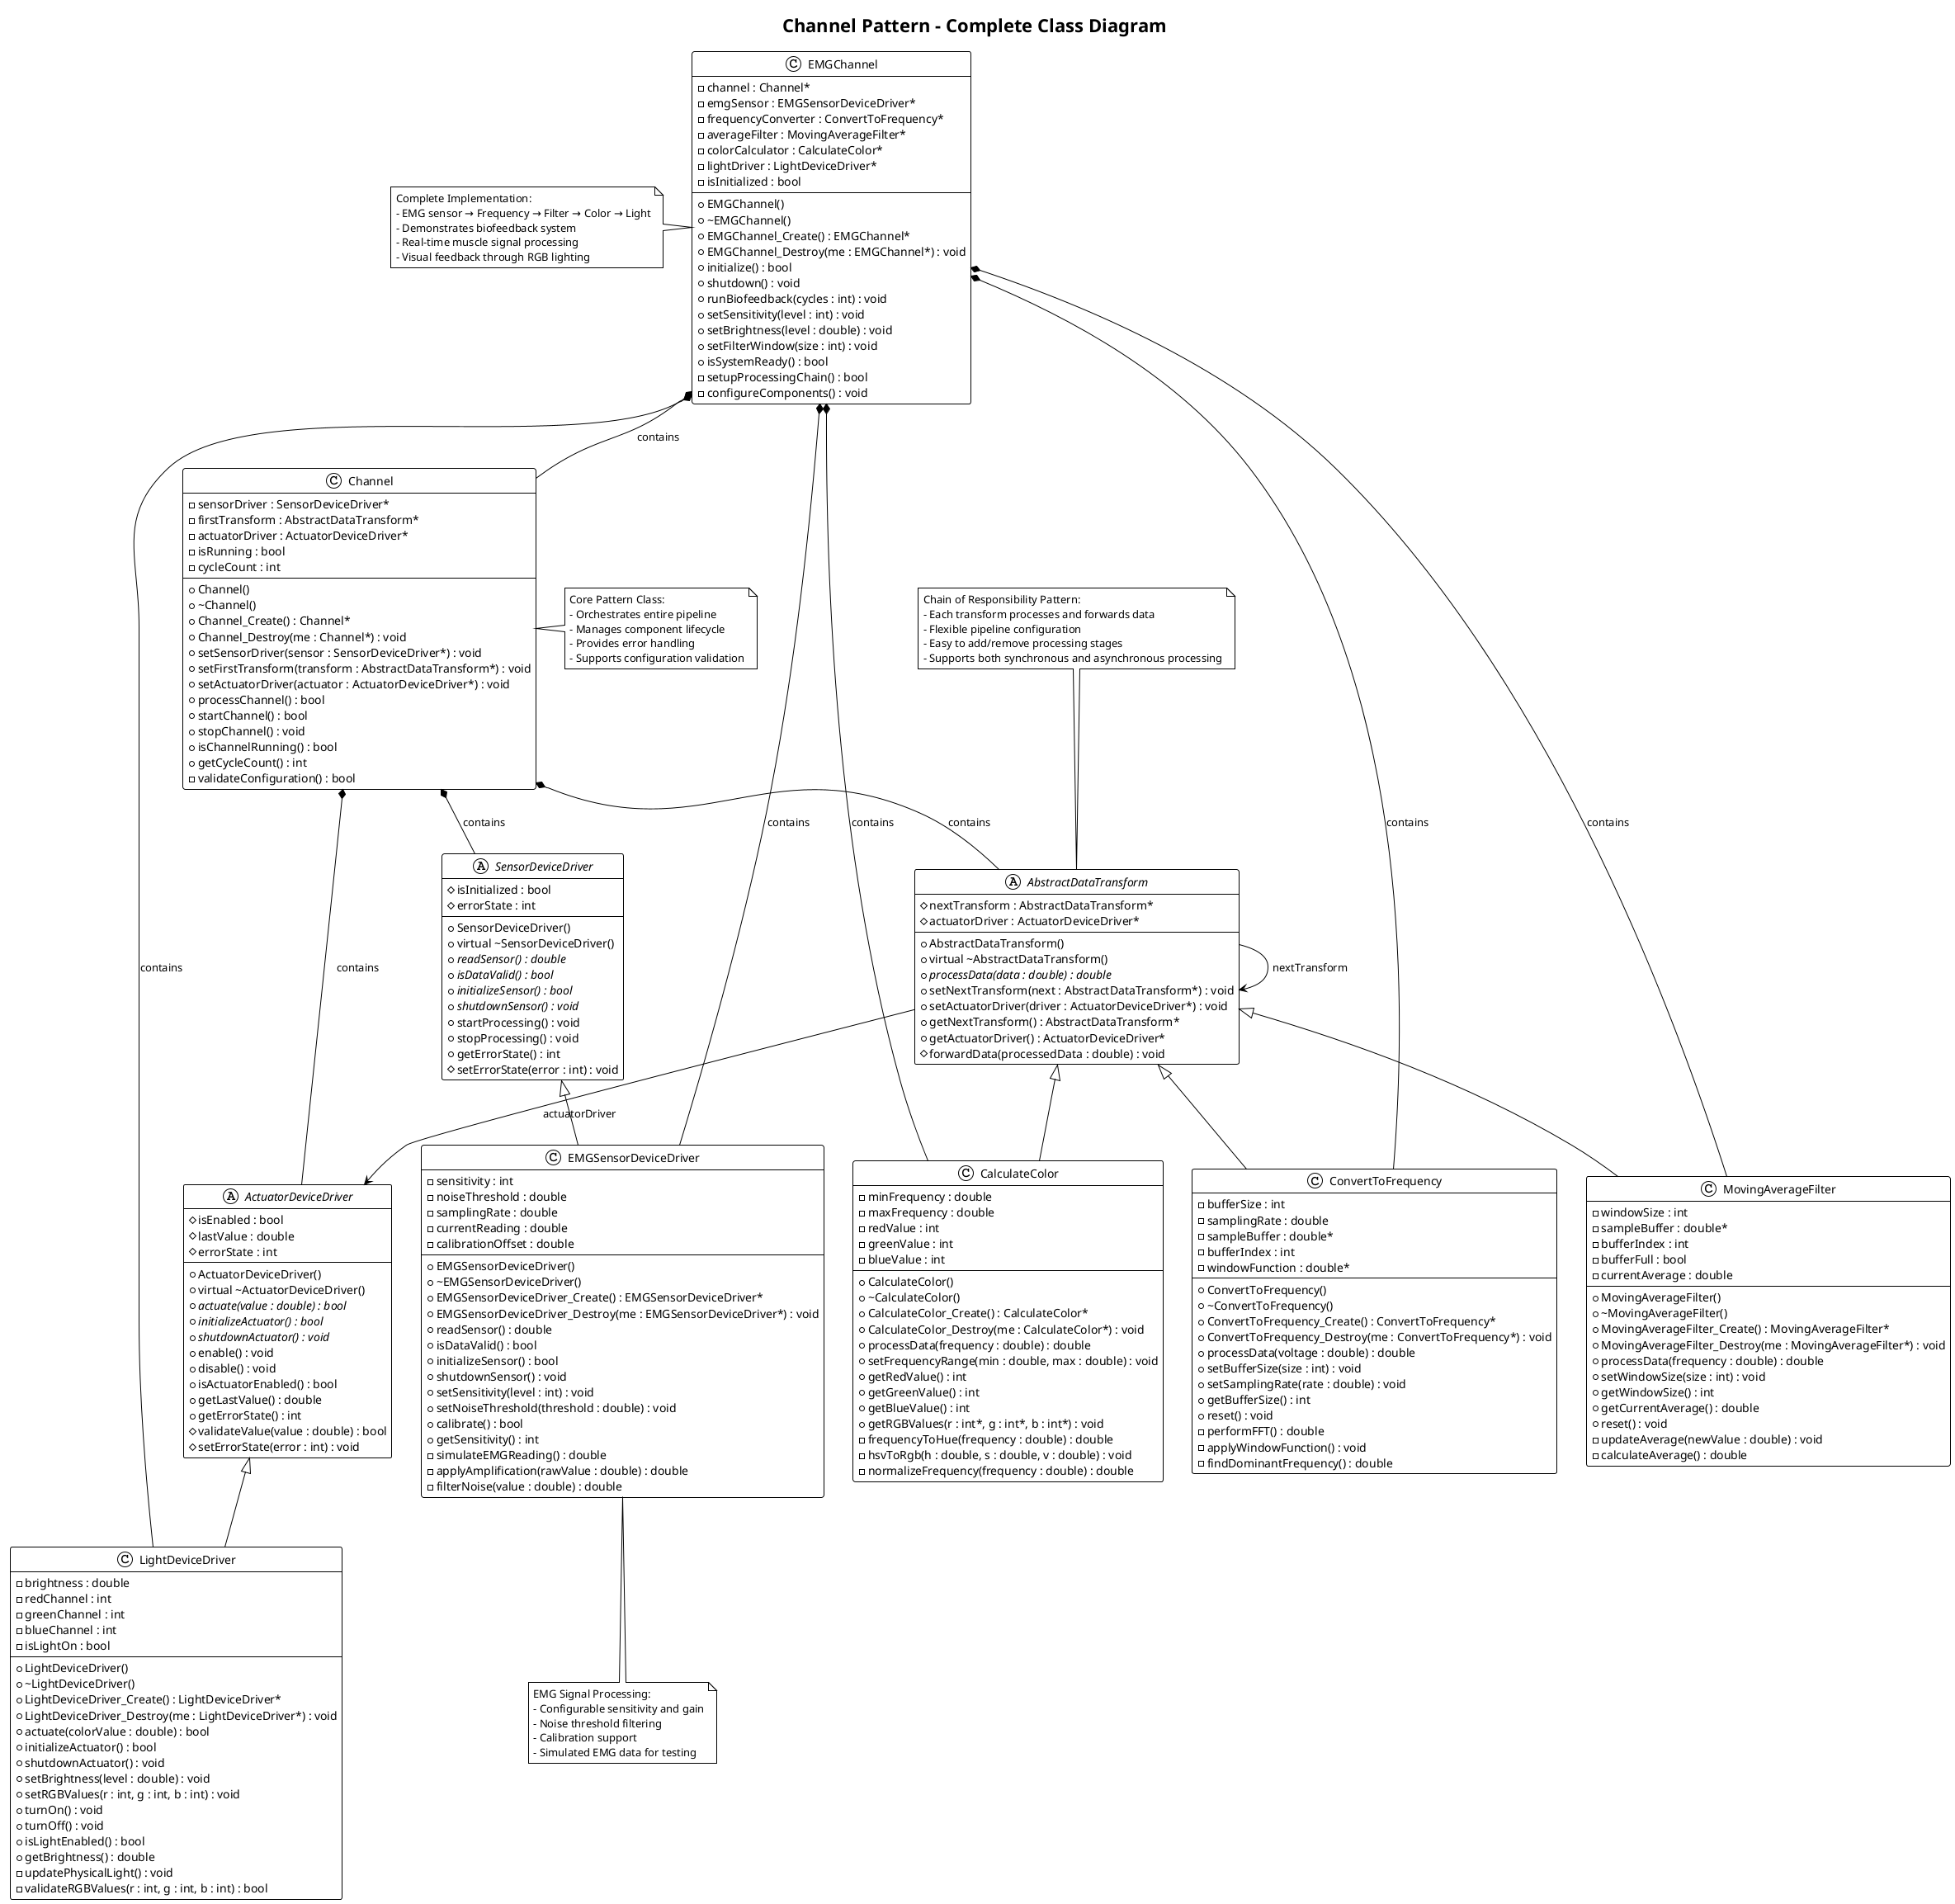 @startuml ChannelPattern_ClassDiagram

!theme plain

title Channel Pattern - Complete Class Diagram

' Abstract base classes
abstract class AbstractDataTransform {
    # nextTransform : AbstractDataTransform*
    # actuatorDriver : ActuatorDeviceDriver*
    
    + AbstractDataTransform()
    + virtual ~AbstractDataTransform()
    + {abstract} processData(data : double) : double
    + setNextTransform(next : AbstractDataTransform*) : void
    + setActuatorDriver(driver : ActuatorDeviceDriver*) : void
    + getNextTransform() : AbstractDataTransform*
    + getActuatorDriver() : ActuatorDeviceDriver*
    # forwardData(processedData : double) : void
}

abstract class SensorDeviceDriver {
    # isInitialized : bool
    # errorState : int
    
    + SensorDeviceDriver()
    + virtual ~SensorDeviceDriver()
    + {abstract} readSensor() : double
    + {abstract} isDataValid() : bool
    + {abstract} initializeSensor() : bool
    + {abstract} shutdownSensor() : void
    + startProcessing() : void
    + stopProcessing() : void
    + getErrorState() : int
    # setErrorState(error : int) : void
}

abstract class ActuatorDeviceDriver {
    # isEnabled : bool
    # lastValue : double
    # errorState : int
    
    + ActuatorDeviceDriver()
    + virtual ~ActuatorDeviceDriver()
    + {abstract} actuate(value : double) : bool
    + {abstract} initializeActuator() : bool
    + {abstract} shutdownActuator() : void
    + enable() : void
    + disable() : void
    + isActuatorEnabled() : bool
    + getLastValue() : double
    + getErrorState() : int
    # validateValue(value : double) : bool
    # setErrorState(error : int) : void
}

' Core Channel class
class Channel {
    - sensorDriver : SensorDeviceDriver*
    - firstTransform : AbstractDataTransform*
    - actuatorDriver : ActuatorDeviceDriver*
    - isRunning : bool
    - cycleCount : int
    
    + Channel()
    + ~Channel()
    + Channel_Create() : Channel*
    + Channel_Destroy(me : Channel*) : void
    + setSensorDriver(sensor : SensorDeviceDriver*) : void
    + setFirstTransform(transform : AbstractDataTransform*) : void
    + setActuatorDriver(actuator : ActuatorDeviceDriver*) : void
    + processChannel() : bool
    + startChannel() : bool
    + stopChannel() : void
    + isChannelRunning() : bool
    + getCycleCount() : int
    - validateConfiguration() : bool
}

' EMG Sensor Implementation
class EMGSensorDeviceDriver {
    - sensitivity : int
    - noiseThreshold : double
    - samplingRate : double
    - currentReading : double
    - calibrationOffset : double
    
    + EMGSensorDeviceDriver()
    + ~EMGSensorDeviceDriver()
    + EMGSensorDeviceDriver_Create() : EMGSensorDeviceDriver*
    + EMGSensorDeviceDriver_Destroy(me : EMGSensorDeviceDriver*) : void
    + readSensor() : double
    + isDataValid() : bool
    + initializeSensor() : bool
    + shutdownSensor() : void
    + setSensitivity(level : int) : void
    + setNoiseThreshold(threshold : double) : void
    + calibrate() : bool
    + getSensitivity() : int
    - simulateEMGReading() : double
    - applyAmplification(rawValue : double) : double
    - filterNoise(value : double) : double
}

' Data Transform Implementations
class ConvertToFrequency {
    - bufferSize : int
    - samplingRate : double
    - sampleBuffer : double*
    - bufferIndex : int
    - windowFunction : double*
    
    + ConvertToFrequency()
    + ~ConvertToFrequency()
    + ConvertToFrequency_Create() : ConvertToFrequency*
    + ConvertToFrequency_Destroy(me : ConvertToFrequency*) : void
    + processData(voltage : double) : double
    + setBufferSize(size : int) : void
    + setSamplingRate(rate : double) : void
    + getBufferSize() : int
    + reset() : void
    - performFFT() : double
    - applyWindowFunction() : void
    - findDominantFrequency() : double
}

class MovingAverageFilter {
    - windowSize : int
    - sampleBuffer : double*
    - bufferIndex : int
    - bufferFull : bool
    - currentAverage : double
    
    + MovingAverageFilter()
    + ~MovingAverageFilter()
    + MovingAverageFilter_Create() : MovingAverageFilter*
    + MovingAverageFilter_Destroy(me : MovingAverageFilter*) : void
    + processData(frequency : double) : double
    + setWindowSize(size : int) : void
    + getWindowSize() : int
    + getCurrentAverage() : double
    + reset() : void
    - updateAverage(newValue : double) : void
    - calculateAverage() : double
}

class CalculateColor {
    - minFrequency : double
    - maxFrequency : double
    - redValue : int
    - greenValue : int
    - blueValue : int
    
    + CalculateColor()
    + ~CalculateColor()
    + CalculateColor_Create() : CalculateColor*
    + CalculateColor_Destroy(me : CalculateColor*) : void
    + processData(frequency : double) : double
    + setFrequencyRange(min : double, max : double) : void
    + getRedValue() : int
    + getGreenValue() : int
    + getBlueValue() : int
    + getRGBValues(r : int*, g : int*, b : int*) : void
    - frequencyToHue(frequency : double) : double
    - hsvToRgb(h : double, s : double, v : double) : void
    - normalizeFrequency(frequency : double) : double
}

' Light Actuator Implementation
class LightDeviceDriver {
    - brightness : double
    - redChannel : int
    - greenChannel : int
    - blueChannel : int
    - isLightOn : bool
    
    + LightDeviceDriver()
    + ~LightDeviceDriver()
    + LightDeviceDriver_Create() : LightDeviceDriver*
    + LightDeviceDriver_Destroy(me : LightDeviceDriver*) : void
    + actuate(colorValue : double) : bool
    + initializeActuator() : bool
    + shutdownActuator() : void
    + setBrightness(level : double) : void
    + setRGBValues(r : int, g : int, b : int) : void
    + turnOn() : void
    + turnOff() : void
    + isLightEnabled() : bool
    + getBrightness() : double
    - updatePhysicalLight() : void
    - validateRGBValues(r : int, g : int, b : int) : bool
}

' Complete EMG Channel
class EMGChannel {
    - channel : Channel*
    - emgSensor : EMGSensorDeviceDriver*
    - frequencyConverter : ConvertToFrequency*
    - averageFilter : MovingAverageFilter*
    - colorCalculator : CalculateColor*
    - lightDriver : LightDeviceDriver*
    - isInitialized : bool
    
    + EMGChannel()
    + ~EMGChannel()
    + EMGChannel_Create() : EMGChannel*
    + EMGChannel_Destroy(me : EMGChannel*) : void
    + initialize() : bool
    + shutdown() : void
    + runBiofeedback(cycles : int) : void
    + setSensitivity(level : int) : void
    + setBrightness(level : double) : void
    + setFilterWindow(size : int) : void
    + isSystemReady() : bool
    - setupProcessingChain() : bool
    - configureComponents() : void
}

' Inheritance relationships
SensorDeviceDriver <|-- EMGSensorDeviceDriver
AbstractDataTransform <|-- ConvertToFrequency
AbstractDataTransform <|-- MovingAverageFilter
AbstractDataTransform <|-- CalculateColor
ActuatorDeviceDriver <|-- LightDeviceDriver

' Composition relationships
Channel *-- SensorDeviceDriver : contains
Channel *-- AbstractDataTransform : contains
Channel *-- ActuatorDeviceDriver : contains
EMGChannel *-- Channel : contains
EMGChannel *-- EMGSensorDeviceDriver : contains
EMGChannel *-- ConvertToFrequency : contains
EMGChannel *-- MovingAverageFilter : contains
EMGChannel *-- CalculateColor : contains
EMGChannel *-- LightDeviceDriver : contains

' Association relationships
AbstractDataTransform --> AbstractDataTransform : nextTransform
AbstractDataTransform --> ActuatorDeviceDriver : actuatorDriver

' Notes
note right of Channel
    Core Pattern Class:
    - Orchestrates entire pipeline
    - Manages component lifecycle
    - Provides error handling
    - Supports configuration validation
end note

note left of EMGChannel
    Complete Implementation:
    - EMG sensor → Frequency → Filter → Color → Light
    - Demonstrates biofeedback system
    - Real-time muscle signal processing
    - Visual feedback through RGB lighting
end note

note top of AbstractDataTransform
    Chain of Responsibility Pattern:
    - Each transform processes and forwards data
    - Flexible pipeline configuration
    - Easy to add/remove processing stages
    - Supports both synchronous and asynchronous processing
end note

note bottom of EMGSensorDeviceDriver
    EMG Signal Processing:
    - Configurable sensitivity and gain
    - Noise threshold filtering
    - Calibration support
    - Simulated EMG data for testing
end note

@enduml
